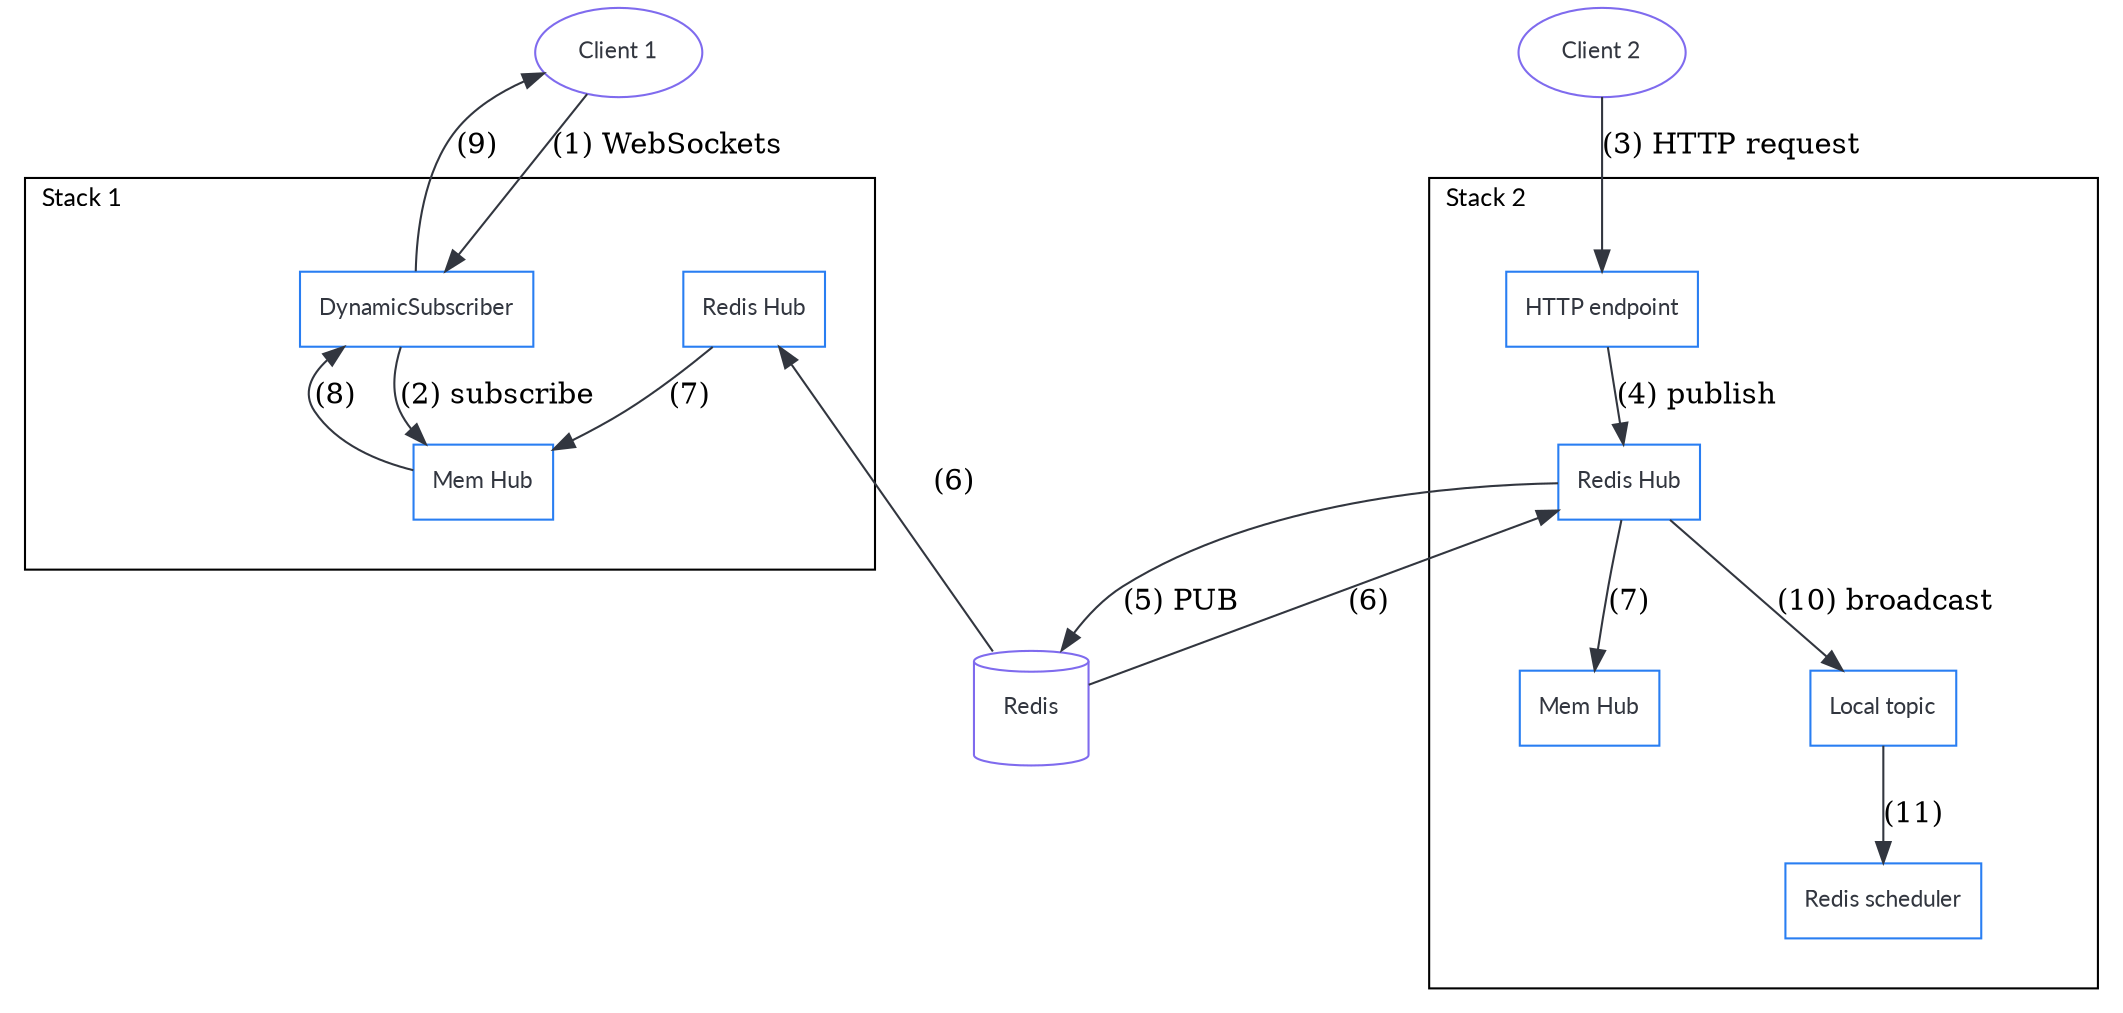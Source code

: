 digraph from_cozy_move {
	graph [splines=true];
	node [shape="box", fontname="lato", fontsize=11, margin=0.12, color="#297EF2", fontcolor="#32363F"];
	edge [color="#32363F"];
	ranksep=0.45; nodesep=1;

	subgraph clients {
		rank=same; margin=24;
		client_1 [label="Client 1", shape="oval", color="#7F6BEE"];
		client_2 [label="Client 2", shape="oval", color="#7F6BEE"];
	}

	subgraph cluster_stack_1 {
		label="Stack 1"; labeljust="l"; fontname="lato"; fontsize=12; margin=24;
		sub_1 [label="DynamicSubscriber"];
		hub_1 [label="Redis Hub"];
		mem_1 [label="Mem Hub"];
	}

	redis [label="Redis", shape="cylinder", color="#7F6BEE", margin=0.2];

	subgraph cluster_stack_2 {
		label="Stack 2"; labeljust="l"; fontname="lato"; fontsize=12; margin=24;
		endpoint_2 [label="HTTP endpoint"];
		hub_2 [label="Redis Hub"];
		mem_2 [label="Mem Hub"];
		local_2 [label="Local topic"];
		sched_2 [label="Redis scheduler"];
	}

	client_1 -> sub_1 [label="(1) WebSockets"];
	sub_1 -> mem_1 [label="(2) subscribe"];

	client_2 -> endpoint_2 [label="(3) HTTP request"];
	endpoint_2 -> hub_2 [label="(4) publish"]
	hub_2 -> redis [label="(5) PUB"]
	redis -> hub_2 [label="(6)"]
	redis -> hub_1 [label="(6)"]
	hub_2 -> mem_2 [label="(7)"]
	hub_1 -> mem_1 [label="(7)"]
	mem_1 -> sub_1 [label="(8)"]
	sub_1 -> client_1 [label="(9)"]

	hub_2 -> local_2 [label="(10) broadcast"]
	local_2 -> sched_2 [label="(11)"]

	// Hidden, to order the clusters/nodes
	client_1 -> endpoint_2 [style="invis"];
	mem_1 -> redis [style="invis"];
}

